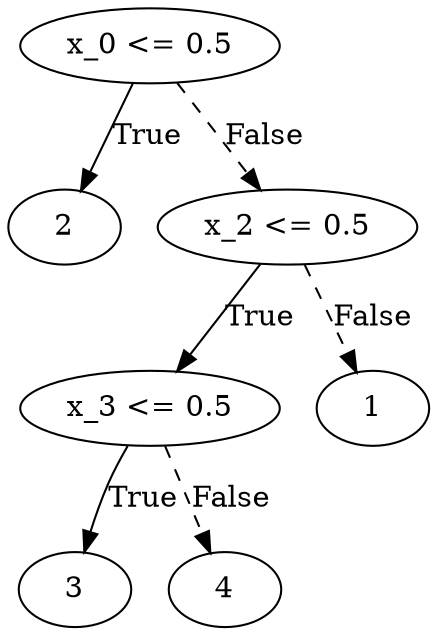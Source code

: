 digraph {
0 [label="x_0 <= 0.5"];
1 [label="2"];
0 -> 1 [label="True"];
2 [label="x_2 <= 0.5"];
3 [label="x_3 <= 0.5"];
4 [label="3"];
3 -> 4 [label="True"];
5 [label="4"];
3 -> 5 [style="dashed", label="False"];
2 -> 3 [label="True"];
6 [label="1"];
2 -> 6 [style="dashed", label="False"];
0 -> 2 [style="dashed", label="False"];

}